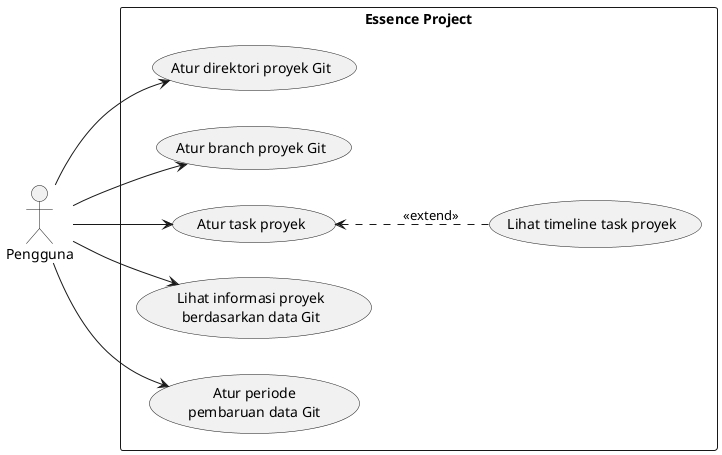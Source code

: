 @startuml use_case
left to right direction
actor Pengguna as u
rectangle "Essence Project" {
    usecase "Atur direktori proyek Git" as uc1
    usecase "Atur branch proyek Git" as uc2
    usecase "Atur task proyek" as uc3
    usecase "Lihat timeline task proyek" as uc4
    usecase "Lihat informasi proyek\nberdasarkan data Git" as uc5
    usecase "Atur periode\npembaruan data Git" as uc6
} 
u --> uc1
u --> uc2
u --> uc3
u --> uc5
uc3 <.. uc4 : <<extend>>
u --> uc6
@enduml